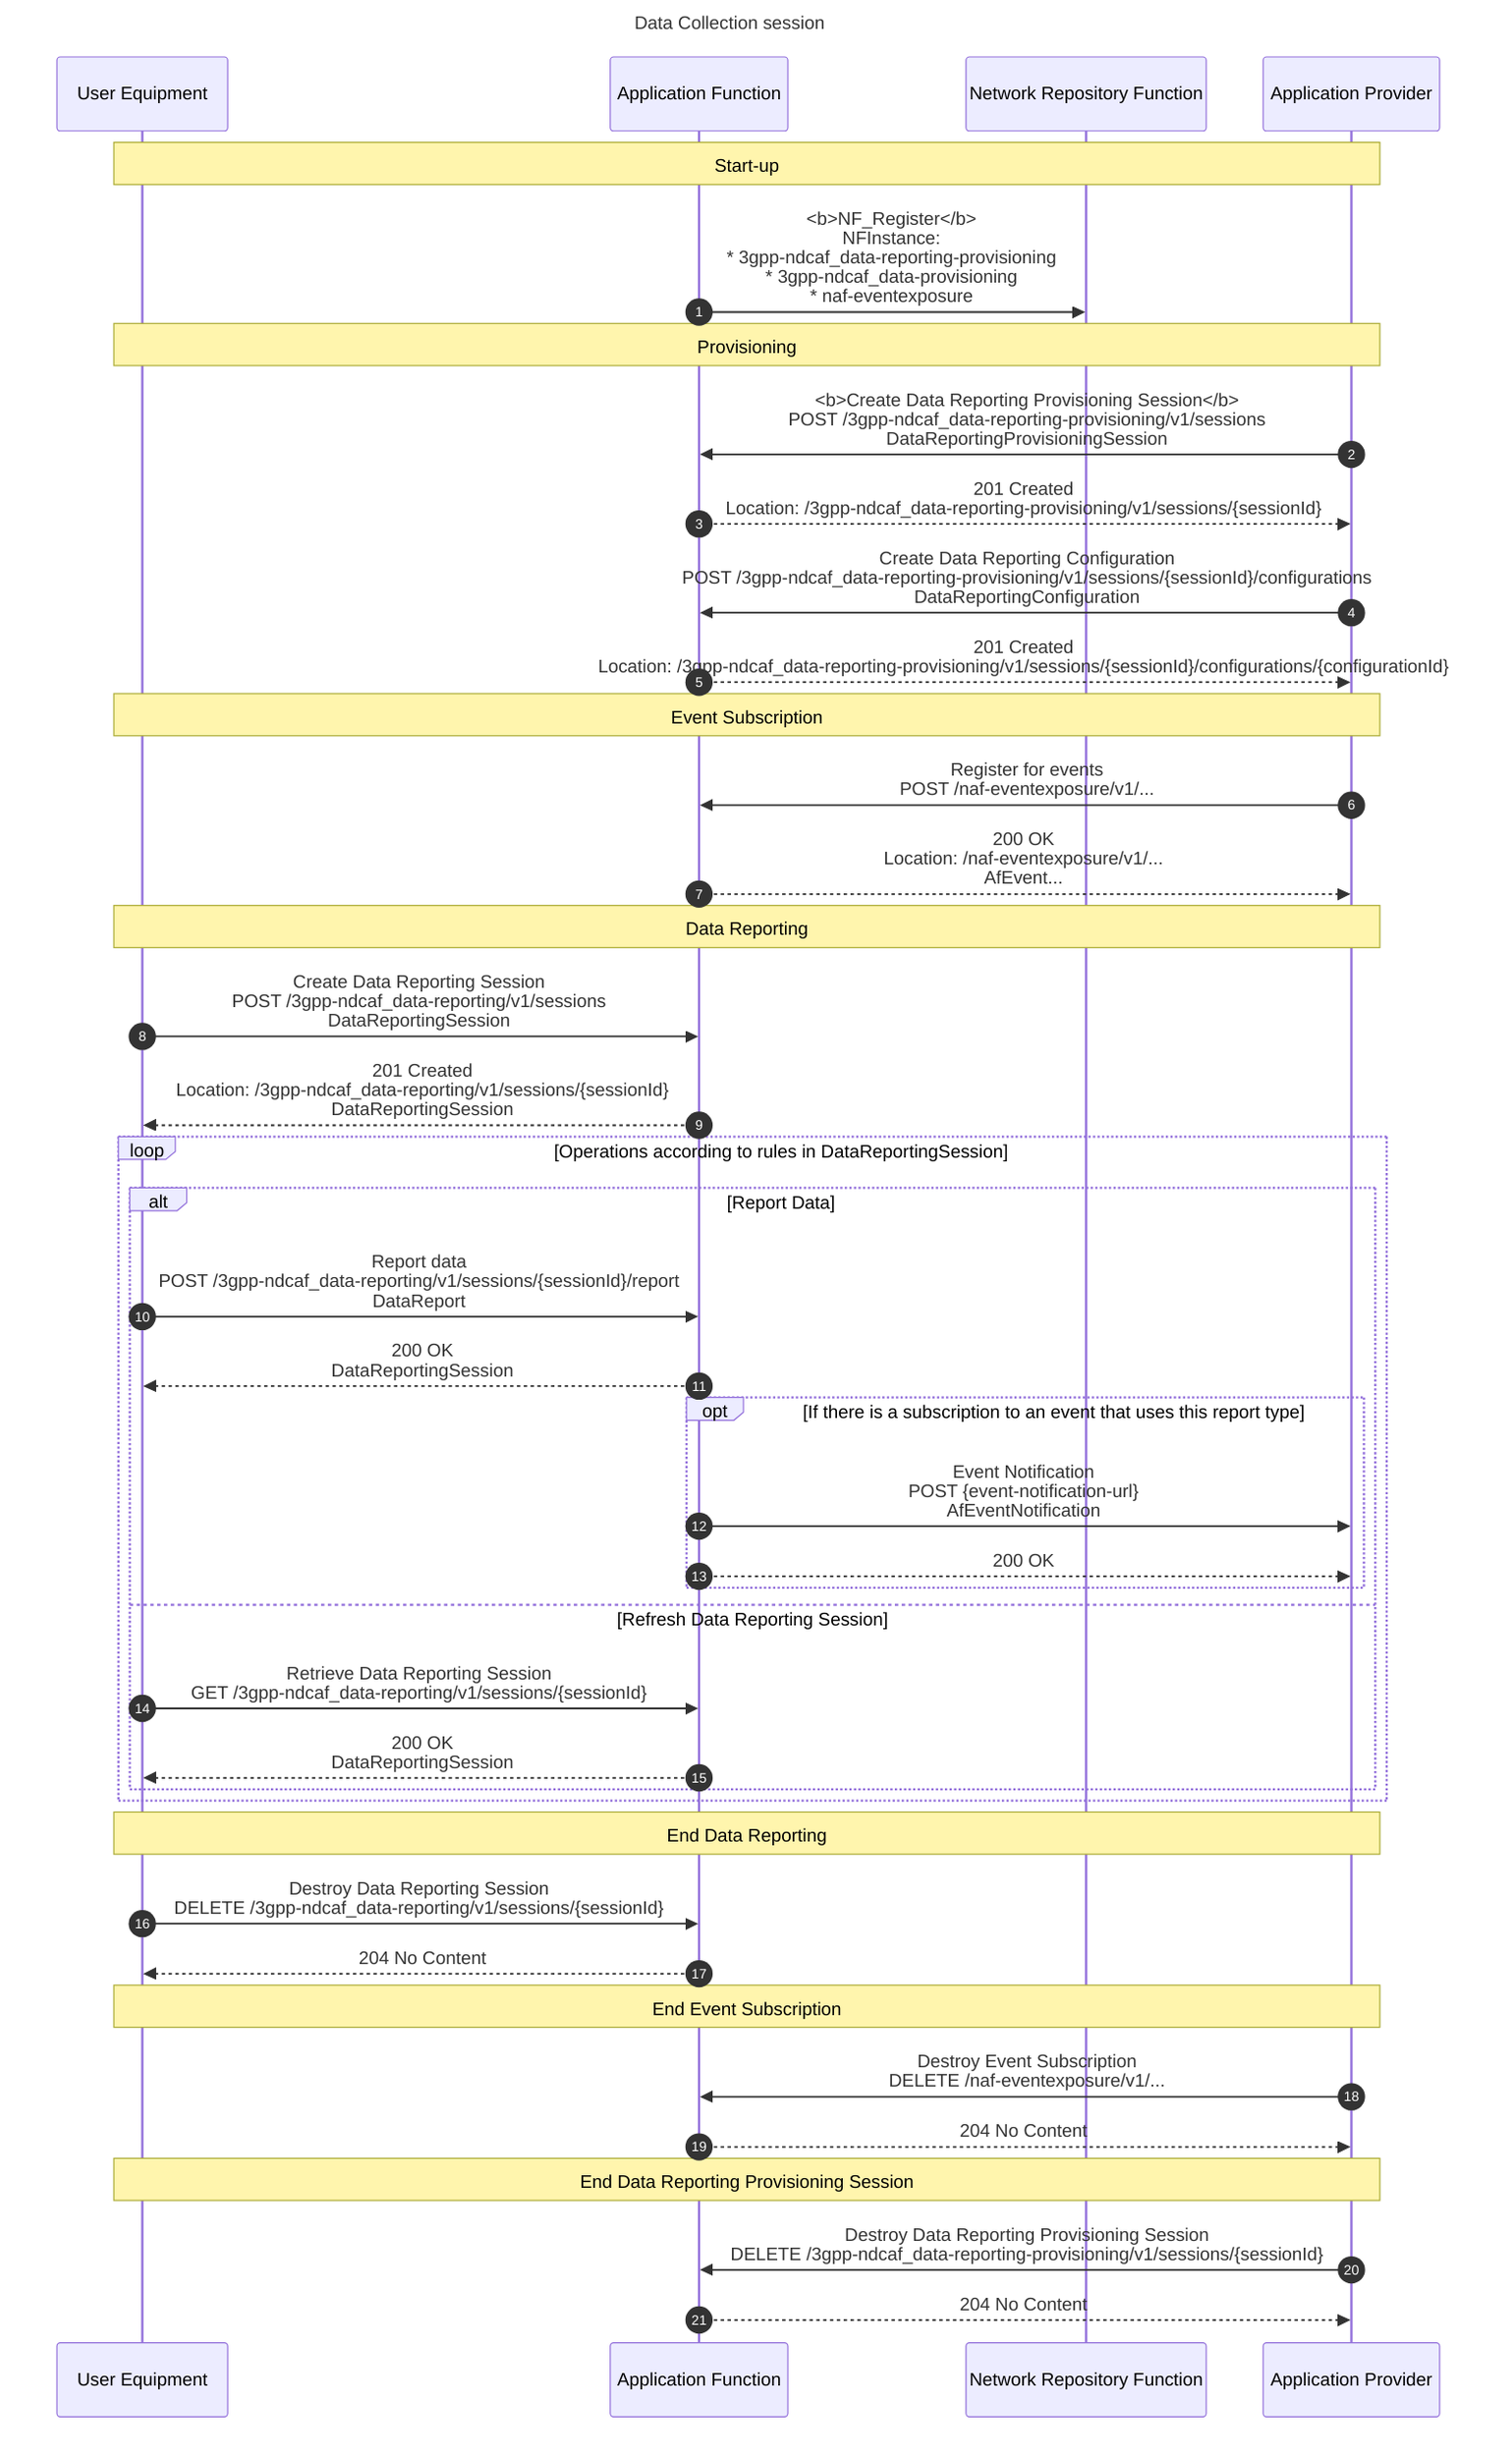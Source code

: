 sequenceDiagram
autonumber
title Data Collection session

participant UE as User Equipment
participant AF as Application Function
participant NRF as Network Repository Function
participant AP as Application Provider

%% == Start-up ==
note over UE,AP: Start-up
AF ->> NRF: <b>NF_Register</b><br/>NFInstance:<br/> * 3gpp-ndcaf_data-reporting-provisioning<br/> * 3gpp-ndcaf_data-provisioning<br/> * naf-eventexposure

%% == Provisioning ==
note over UE,AP: Provisioning
AP ->> AF: <b>Create Data Reporting Provisioning Session</b><br/>POST /3gpp-ndcaf_data-reporting-provisioning/v1/sessions<br/>DataReportingProvisioningSession
AF -->> AP: 201 Created<br/>Location: /3gpp-ndcaf_data-reporting-provisioning/v1/sessions/{sessionId}
AP ->> AF: Create Data Reporting Configuration<br/>POST /3gpp-ndcaf_data-reporting-provisioning/v1/sessions/{sessionId}/configurations<br/>DataReportingConfiguration
AF -->> AP: 201 Created<br/>Location: /3gpp-ndcaf_data-reporting-provisioning/v1/sessions/{sessionId}/configurations/{configurationId}

%% == Event Subscription ==
note over UE,AP: Event Subscription
AP ->> AF: Register for events<br/>POST /naf-eventexposure/v1/...
AF -->> AP: 200 OK<br/>Location: /naf-eventexposure/v1/...<br/>AfEvent...

%% == Data Reporting ==
note over UE,AP: Data Reporting
UE ->> AF: Create Data Reporting Session<br/>POST /3gpp-ndcaf_data-reporting/v1/sessions<br/>DataReportingSession
AF -->> UE: 201 Created<br/>Location: /3gpp-ndcaf_data-reporting/v1/sessions/{sessionId}<br/>DataReportingSession
loop Operations according to rules in DataReportingSession
  alt Report Data
    UE ->> AF: Report data<br/>POST /3gpp-ndcaf_data-reporting/v1/sessions/{sessionId}/report<br/>DataReport
    AF -->> UE: 200 OK<br/>DataReportingSession
    opt If there is a subscription to an event that uses this report type
      AF ->> AP: Event Notification<br/>POST {event-notification-url}<br/>AfEventNotification
      AF -->> AP: 200 OK
    end
  else Refresh Data Reporting Session
    UE ->> AF: Retrieve Data Reporting Session<br/>GET /3gpp-ndcaf_data-reporting/v1/sessions/{sessionId}
    AF -->> UE: 200 OK<br/>DataReportingSession
  end
end

%% == End Data Reporting ==
note over UE,AP: End Data Reporting
UE ->> AF: Destroy Data Reporting Session<br/>DELETE /3gpp-ndcaf_data-reporting/v1/sessions/{sessionId}
AF -->> UE: 204 No Content

%% == End Event Subscription ==
note over UE,AP: End Event Subscription
AP ->> AF: Destroy Event Subscription<br/>DELETE /naf-eventexposure/v1/...
AF -->> AP: 204 No Content

%% == End Data Reporting Provisioning Session ==
note over UE,AP: End Data Reporting Provisioning Session
AP ->> AF: Destroy Data Reporting Provisioning Session<br/>DELETE /3gpp-ndcaf_data-reporting-provisioning/v1/sessions/{sessionId}
AF -->> AP: 204 No Content